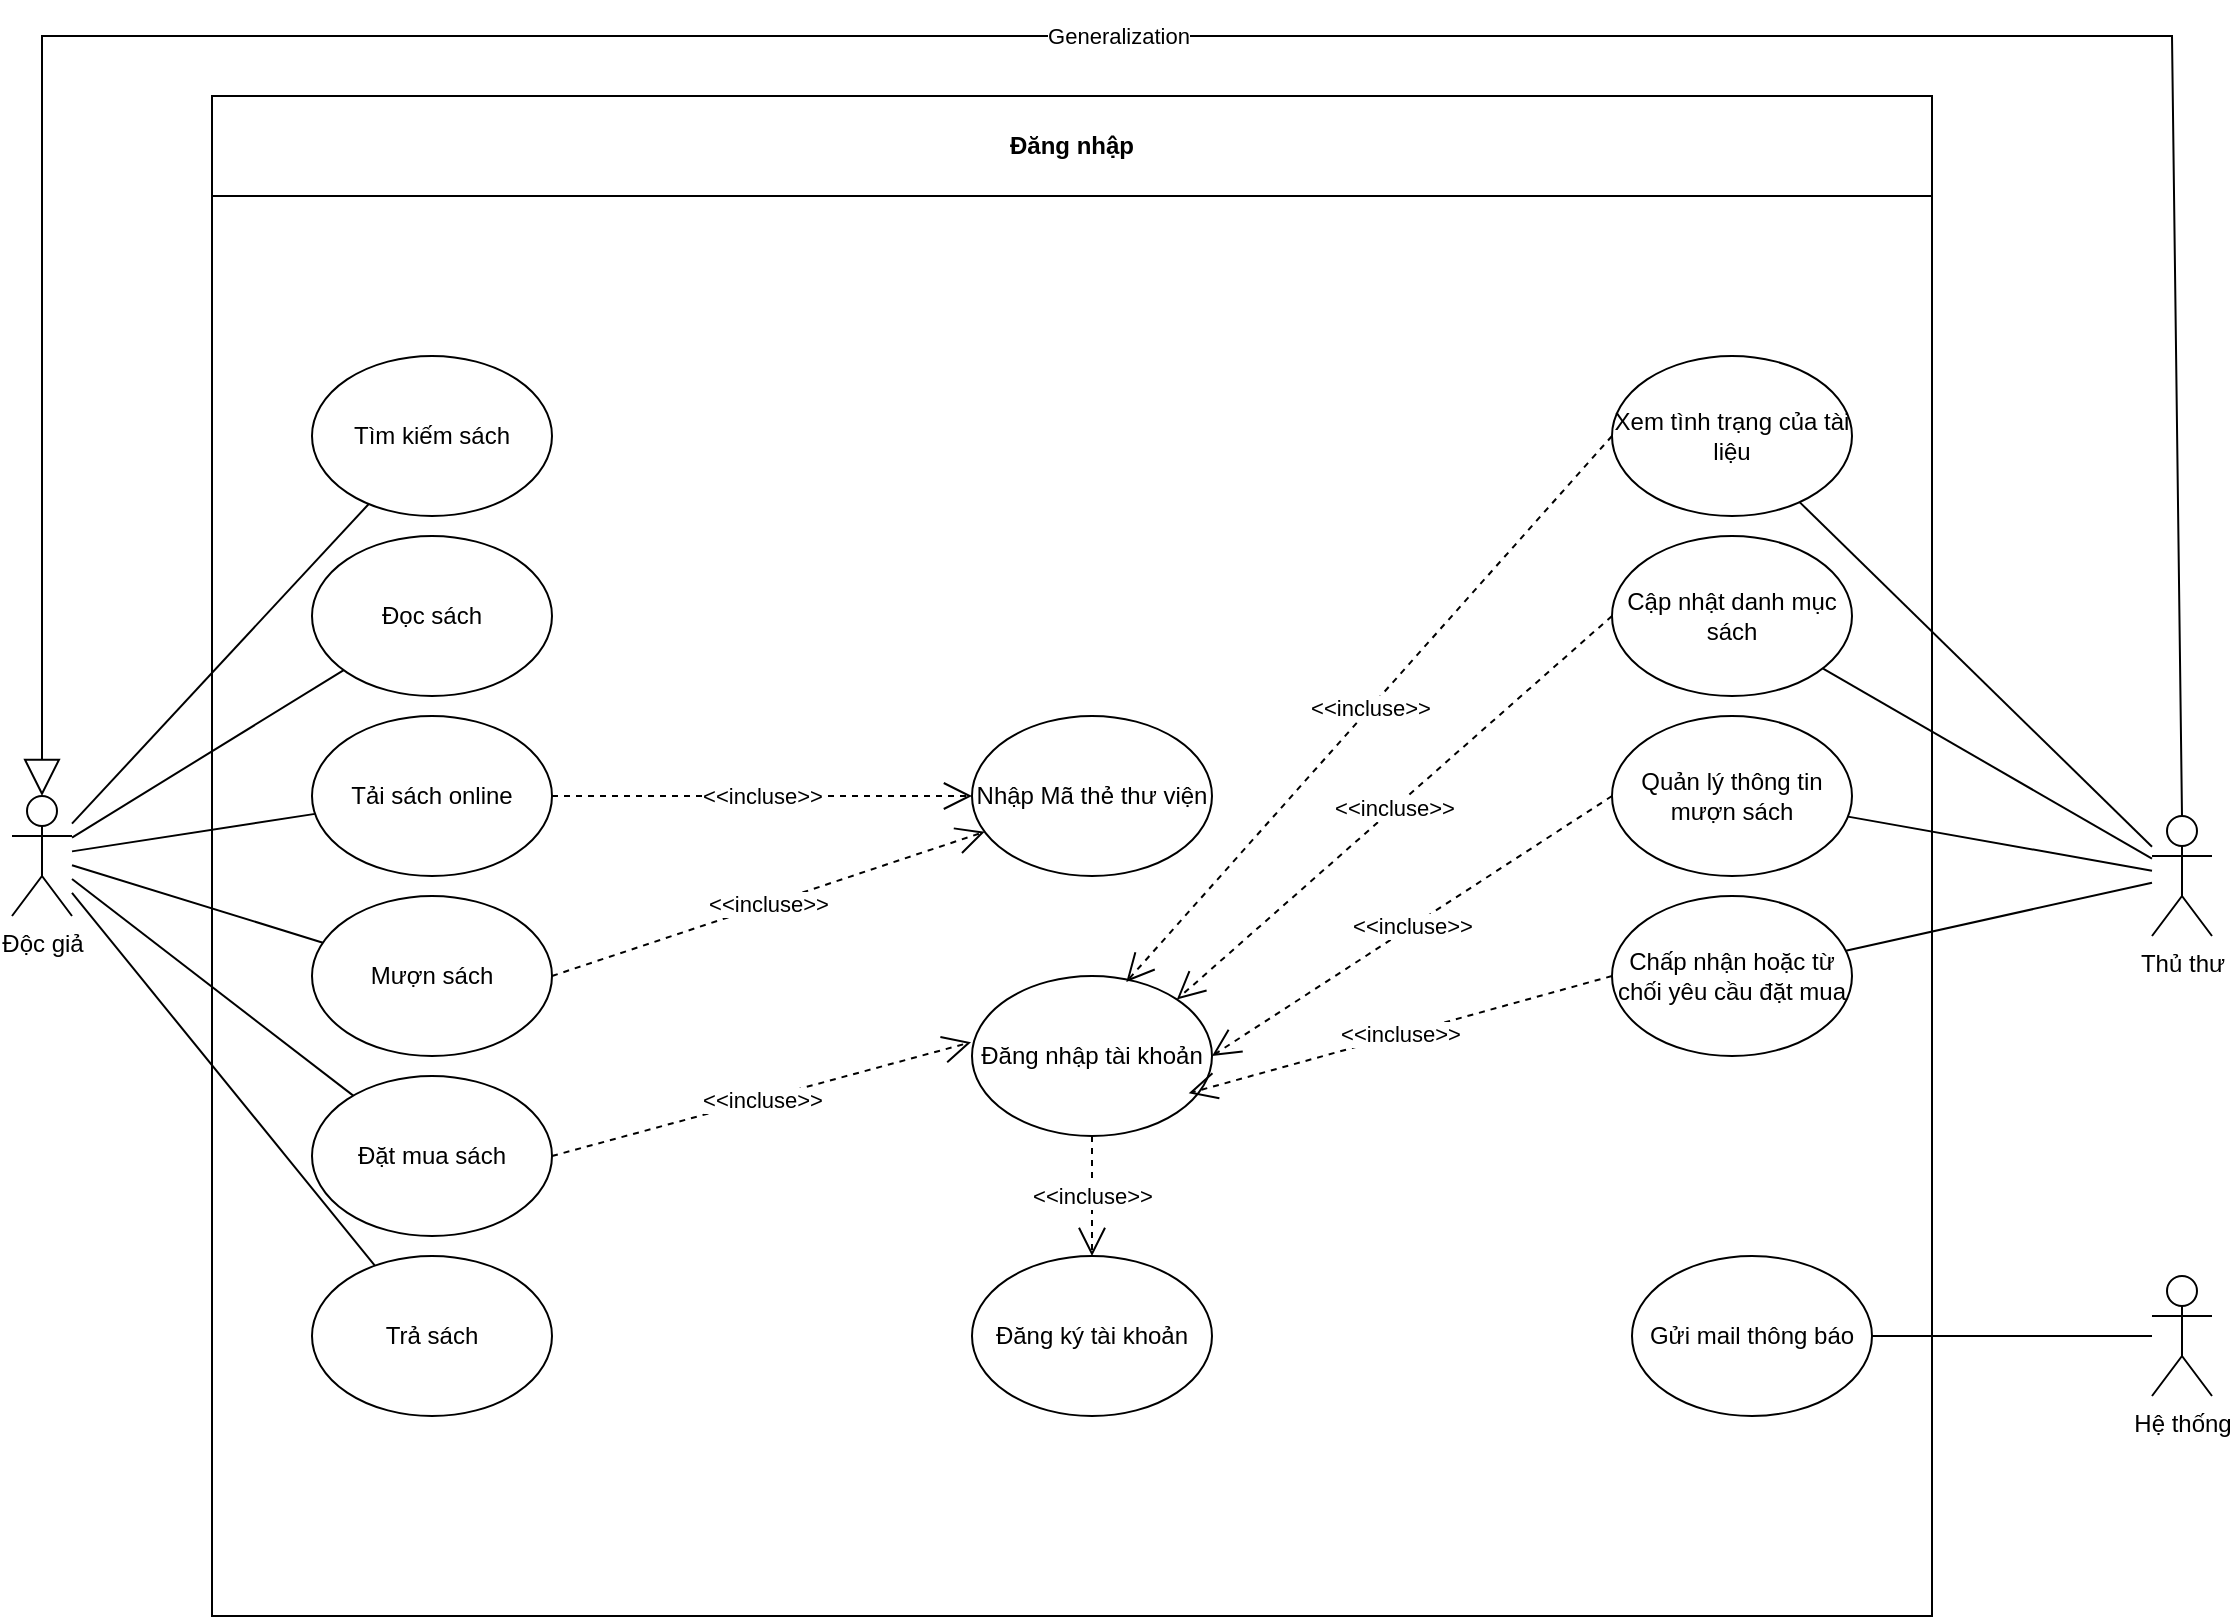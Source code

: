 <mxfile version="28.2.1">
  <diagram name="FPS_ClassDiagram" id="hXULsznZaas7fxDeIxJ4">
    <mxGraphModel dx="749" dy="526" grid="1" gridSize="10" guides="1" tooltips="1" connect="1" arrows="1" fold="1" page="1" pageScale="1" pageWidth="827" pageHeight="1169" math="0" shadow="0">
      <root>
        <mxCell id="0" />
        <mxCell id="1" parent="0" />
        <mxCell id="PP5_RmA2Se4FBZlSogjh-2" value="Độc giả" style="shape=umlActor;verticalLabelPosition=bottom;verticalAlign=top;html=1;outlineConnect=0;" parent="1" vertex="1">
          <mxGeometry x="40" y="470" width="30" height="60" as="geometry" />
        </mxCell>
        <mxCell id="PAxo4B-mzXHhQJAOQ2WM-1" value="Đăng nhập" style="swimlane;whiteSpace=wrap;html=1;startSize=50;" vertex="1" parent="1">
          <mxGeometry x="140" y="120" width="860" height="760" as="geometry" />
        </mxCell>
        <mxCell id="PAxo4B-mzXHhQJAOQ2WM-2" value="Tìm kiếm sách" style="ellipse;whiteSpace=wrap;html=1;" vertex="1" parent="1">
          <mxGeometry x="190" y="250" width="120" height="80" as="geometry" />
        </mxCell>
        <mxCell id="PAxo4B-mzXHhQJAOQ2WM-3" value="Đọc sách" style="ellipse;whiteSpace=wrap;html=1;" vertex="1" parent="1">
          <mxGeometry x="190" y="340" width="120" height="80" as="geometry" />
        </mxCell>
        <mxCell id="PAxo4B-mzXHhQJAOQ2WM-4" value="Mượn sách" style="ellipse;whiteSpace=wrap;html=1;" vertex="1" parent="1">
          <mxGeometry x="190" y="520" width="120" height="80" as="geometry" />
        </mxCell>
        <mxCell id="PAxo4B-mzXHhQJAOQ2WM-5" value="Trả sách" style="ellipse;whiteSpace=wrap;html=1;" vertex="1" parent="1">
          <mxGeometry x="190" y="700" width="120" height="80" as="geometry" />
        </mxCell>
        <mxCell id="PAxo4B-mzXHhQJAOQ2WM-6" value="Đặt mua sách" style="ellipse;whiteSpace=wrap;html=1;" vertex="1" parent="1">
          <mxGeometry x="190" y="610" width="120" height="80" as="geometry" />
        </mxCell>
        <mxCell id="PAxo4B-mzXHhQJAOQ2WM-7" value="Tải sách online" style="ellipse;whiteSpace=wrap;html=1;" vertex="1" parent="1">
          <mxGeometry x="190" y="430" width="120" height="80" as="geometry" />
        </mxCell>
        <mxCell id="PAxo4B-mzXHhQJAOQ2WM-8" value="Đăng ký tài khoản" style="ellipse;whiteSpace=wrap;html=1;" vertex="1" parent="1">
          <mxGeometry x="520" y="700" width="120" height="80" as="geometry" />
        </mxCell>
        <mxCell id="PAxo4B-mzXHhQJAOQ2WM-9" value="Đăng nhập tài khoản" style="ellipse;whiteSpace=wrap;html=1;" vertex="1" parent="1">
          <mxGeometry x="520" y="560" width="120" height="80" as="geometry" />
        </mxCell>
        <mxCell id="PAxo4B-mzXHhQJAOQ2WM-10" value="Nhập Mã thẻ thư viện" style="ellipse;whiteSpace=wrap;html=1;" vertex="1" parent="1">
          <mxGeometry x="520" y="430" width="120" height="80" as="geometry" />
        </mxCell>
        <mxCell id="PAxo4B-mzXHhQJAOQ2WM-11" value="Cập nhật danh mục sách" style="ellipse;whiteSpace=wrap;html=1;" vertex="1" parent="1">
          <mxGeometry x="840" y="340" width="120" height="80" as="geometry" />
        </mxCell>
        <mxCell id="PAxo4B-mzXHhQJAOQ2WM-12" value="Xem tình trạng của tài liệu" style="ellipse;whiteSpace=wrap;html=1;" vertex="1" parent="1">
          <mxGeometry x="840" y="250" width="120" height="80" as="geometry" />
        </mxCell>
        <mxCell id="PAxo4B-mzXHhQJAOQ2WM-13" value="Quản lý thông tin mượn sách" style="ellipse;whiteSpace=wrap;html=1;" vertex="1" parent="1">
          <mxGeometry x="840" y="430" width="120" height="80" as="geometry" />
        </mxCell>
        <mxCell id="PAxo4B-mzXHhQJAOQ2WM-14" value="Chấp nhận hoặc từ chối yêu cầu đặt mua" style="ellipse;whiteSpace=wrap;html=1;" vertex="1" parent="1">
          <mxGeometry x="840" y="520" width="120" height="80" as="geometry" />
        </mxCell>
        <mxCell id="PAxo4B-mzXHhQJAOQ2WM-15" value="Thủ thư" style="shape=umlActor;verticalLabelPosition=bottom;verticalAlign=top;html=1;outlineConnect=0;" vertex="1" parent="1">
          <mxGeometry x="1110" y="480" width="30" height="60" as="geometry" />
        </mxCell>
        <mxCell id="PAxo4B-mzXHhQJAOQ2WM-17" value="&amp;lt;&amp;lt;incluse&amp;gt;&amp;gt;" style="endArrow=open;endSize=12;dashed=1;html=1;rounded=0;entryX=0;entryY=0.5;entryDx=0;entryDy=0;exitX=1;exitY=0.5;exitDx=0;exitDy=0;" edge="1" parent="1" source="PAxo4B-mzXHhQJAOQ2WM-7" target="PAxo4B-mzXHhQJAOQ2WM-10">
          <mxGeometry width="160" relative="1" as="geometry">
            <mxPoint x="340" y="490" as="sourcePoint" />
            <mxPoint x="680" y="550" as="targetPoint" />
          </mxGeometry>
        </mxCell>
        <mxCell id="PAxo4B-mzXHhQJAOQ2WM-18" value="&amp;lt;&amp;lt;incluse&amp;gt;&amp;gt;" style="endArrow=open;endSize=12;dashed=1;html=1;rounded=0;exitX=1;exitY=0.5;exitDx=0;exitDy=0;" edge="1" parent="1" source="PAxo4B-mzXHhQJAOQ2WM-4" target="PAxo4B-mzXHhQJAOQ2WM-10">
          <mxGeometry width="160" relative="1" as="geometry">
            <mxPoint x="320" y="480" as="sourcePoint" />
            <mxPoint x="500" y="520" as="targetPoint" />
          </mxGeometry>
        </mxCell>
        <mxCell id="PAxo4B-mzXHhQJAOQ2WM-19" value="&amp;lt;&amp;lt;incluse&amp;gt;&amp;gt;" style="endArrow=open;endSize=12;dashed=1;html=1;rounded=0;exitX=1;exitY=0.5;exitDx=0;exitDy=0;entryX=-0.004;entryY=0.414;entryDx=0;entryDy=0;entryPerimeter=0;" edge="1" parent="1" source="PAxo4B-mzXHhQJAOQ2WM-6" target="PAxo4B-mzXHhQJAOQ2WM-9">
          <mxGeometry width="160" relative="1" as="geometry">
            <mxPoint x="320" y="570" as="sourcePoint" />
            <mxPoint x="536" y="498" as="targetPoint" />
          </mxGeometry>
        </mxCell>
        <mxCell id="PAxo4B-mzXHhQJAOQ2WM-20" value="&amp;lt;&amp;lt;incluse&amp;gt;&amp;gt;" style="endArrow=open;endSize=12;dashed=1;html=1;rounded=0;exitX=0.5;exitY=1;exitDx=0;exitDy=0;entryX=0.5;entryY=0;entryDx=0;entryDy=0;" edge="1" parent="1" source="PAxo4B-mzXHhQJAOQ2WM-9" target="PAxo4B-mzXHhQJAOQ2WM-8">
          <mxGeometry width="160" relative="1" as="geometry">
            <mxPoint x="320" y="660" as="sourcePoint" />
            <mxPoint x="530" y="603" as="targetPoint" />
          </mxGeometry>
        </mxCell>
        <mxCell id="PAxo4B-mzXHhQJAOQ2WM-21" value="&amp;lt;&amp;lt;incluse&amp;gt;&amp;gt;" style="endArrow=open;endSize=12;dashed=1;html=1;rounded=0;exitX=0;exitY=0.5;exitDx=0;exitDy=0;entryX=0.643;entryY=0.037;entryDx=0;entryDy=0;entryPerimeter=0;" edge="1" parent="1" source="PAxo4B-mzXHhQJAOQ2WM-12" target="PAxo4B-mzXHhQJAOQ2WM-9">
          <mxGeometry width="160" relative="1" as="geometry">
            <mxPoint x="320" y="660" as="sourcePoint" />
            <mxPoint x="530" y="603" as="targetPoint" />
          </mxGeometry>
        </mxCell>
        <mxCell id="PAxo4B-mzXHhQJAOQ2WM-22" value="&amp;lt;&amp;lt;incluse&amp;gt;&amp;gt;" style="endArrow=open;endSize=12;dashed=1;html=1;rounded=0;exitX=0;exitY=0.5;exitDx=0;exitDy=0;entryX=1;entryY=0;entryDx=0;entryDy=0;" edge="1" parent="1" source="PAxo4B-mzXHhQJAOQ2WM-11" target="PAxo4B-mzXHhQJAOQ2WM-9">
          <mxGeometry width="160" relative="1" as="geometry">
            <mxPoint x="850" y="300" as="sourcePoint" />
            <mxPoint x="607" y="573" as="targetPoint" />
          </mxGeometry>
        </mxCell>
        <mxCell id="PAxo4B-mzXHhQJAOQ2WM-23" value="&amp;lt;&amp;lt;incluse&amp;gt;&amp;gt;" style="endArrow=open;endSize=12;dashed=1;html=1;rounded=0;exitX=0;exitY=0.5;exitDx=0;exitDy=0;entryX=1;entryY=0.5;entryDx=0;entryDy=0;" edge="1" parent="1" source="PAxo4B-mzXHhQJAOQ2WM-13" target="PAxo4B-mzXHhQJAOQ2WM-9">
          <mxGeometry width="160" relative="1" as="geometry">
            <mxPoint x="850" y="390" as="sourcePoint" />
            <mxPoint x="632" y="582" as="targetPoint" />
          </mxGeometry>
        </mxCell>
        <mxCell id="PAxo4B-mzXHhQJAOQ2WM-24" value="&amp;lt;&amp;lt;incluse&amp;gt;&amp;gt;" style="endArrow=open;endSize=12;dashed=1;html=1;rounded=0;exitX=0;exitY=0.5;exitDx=0;exitDy=0;entryX=0.903;entryY=0.733;entryDx=0;entryDy=0;entryPerimeter=0;" edge="1" parent="1" source="PAxo4B-mzXHhQJAOQ2WM-14" target="PAxo4B-mzXHhQJAOQ2WM-9">
          <mxGeometry width="160" relative="1" as="geometry">
            <mxPoint x="850" y="480" as="sourcePoint" />
            <mxPoint x="650" y="610" as="targetPoint" />
          </mxGeometry>
        </mxCell>
        <mxCell id="PAxo4B-mzXHhQJAOQ2WM-25" value="" style="endArrow=none;html=1;rounded=0;" edge="1" parent="1" source="PAxo4B-mzXHhQJAOQ2WM-2" target="PP5_RmA2Se4FBZlSogjh-2">
          <mxGeometry width="50" height="50" relative="1" as="geometry">
            <mxPoint x="630" y="480" as="sourcePoint" />
            <mxPoint x="680" y="430" as="targetPoint" />
          </mxGeometry>
        </mxCell>
        <mxCell id="PAxo4B-mzXHhQJAOQ2WM-26" value="" style="endArrow=none;html=1;rounded=0;" edge="1" parent="1" source="PAxo4B-mzXHhQJAOQ2WM-3" target="PP5_RmA2Se4FBZlSogjh-2">
          <mxGeometry width="50" height="50" relative="1" as="geometry">
            <mxPoint x="228" y="334" as="sourcePoint" />
            <mxPoint x="80" y="494" as="targetPoint" />
          </mxGeometry>
        </mxCell>
        <mxCell id="PAxo4B-mzXHhQJAOQ2WM-27" value="" style="endArrow=none;html=1;rounded=0;" edge="1" parent="1" source="PAxo4B-mzXHhQJAOQ2WM-7" target="PP5_RmA2Se4FBZlSogjh-2">
          <mxGeometry width="50" height="50" relative="1" as="geometry">
            <mxPoint x="216" y="417" as="sourcePoint" />
            <mxPoint x="80" y="501" as="targetPoint" />
          </mxGeometry>
        </mxCell>
        <mxCell id="PAxo4B-mzXHhQJAOQ2WM-28" value="" style="endArrow=none;html=1;rounded=0;" edge="1" parent="1" source="PAxo4B-mzXHhQJAOQ2WM-4" target="PP5_RmA2Se4FBZlSogjh-2">
          <mxGeometry width="50" height="50" relative="1" as="geometry">
            <mxPoint x="202" y="489" as="sourcePoint" />
            <mxPoint x="80" y="508" as="targetPoint" />
          </mxGeometry>
        </mxCell>
        <mxCell id="PAxo4B-mzXHhQJAOQ2WM-29" value="" style="endArrow=none;html=1;rounded=0;" edge="1" parent="1" source="PAxo4B-mzXHhQJAOQ2WM-6" target="PP5_RmA2Se4FBZlSogjh-2">
          <mxGeometry width="50" height="50" relative="1" as="geometry">
            <mxPoint x="205" y="553" as="sourcePoint" />
            <mxPoint x="80" y="515" as="targetPoint" />
          </mxGeometry>
        </mxCell>
        <mxCell id="PAxo4B-mzXHhQJAOQ2WM-31" value="" style="endArrow=none;html=1;rounded=0;" edge="1" parent="1" source="PAxo4B-mzXHhQJAOQ2WM-5" target="PP5_RmA2Se4FBZlSogjh-2">
          <mxGeometry width="50" height="50" relative="1" as="geometry">
            <mxPoint x="221" y="630" as="sourcePoint" />
            <mxPoint x="80" y="522" as="targetPoint" />
          </mxGeometry>
        </mxCell>
        <mxCell id="PAxo4B-mzXHhQJAOQ2WM-32" value="" style="endArrow=none;html=1;rounded=0;" edge="1" parent="1" source="PAxo4B-mzXHhQJAOQ2WM-15" target="PAxo4B-mzXHhQJAOQ2WM-12">
          <mxGeometry width="50" height="50" relative="1" as="geometry">
            <mxPoint x="1070" y="560" as="sourcePoint" />
            <mxPoint x="970" y="410" as="targetPoint" />
          </mxGeometry>
        </mxCell>
        <mxCell id="PAxo4B-mzXHhQJAOQ2WM-33" value="" style="endArrow=none;html=1;rounded=0;" edge="1" parent="1" source="PAxo4B-mzXHhQJAOQ2WM-15" target="PAxo4B-mzXHhQJAOQ2WM-11">
          <mxGeometry width="50" height="50" relative="1" as="geometry">
            <mxPoint x="1120" y="505" as="sourcePoint" />
            <mxPoint x="944" y="333" as="targetPoint" />
          </mxGeometry>
        </mxCell>
        <mxCell id="PAxo4B-mzXHhQJAOQ2WM-34" value="" style="endArrow=none;html=1;rounded=0;" edge="1" parent="1" source="PAxo4B-mzXHhQJAOQ2WM-15" target="PAxo4B-mzXHhQJAOQ2WM-13">
          <mxGeometry width="50" height="50" relative="1" as="geometry">
            <mxPoint x="1070" y="580" as="sourcePoint" />
            <mxPoint x="955" y="416" as="targetPoint" />
          </mxGeometry>
        </mxCell>
        <mxCell id="PAxo4B-mzXHhQJAOQ2WM-35" value="" style="endArrow=none;html=1;rounded=0;" edge="1" parent="1" source="PAxo4B-mzXHhQJAOQ2WM-15" target="PAxo4B-mzXHhQJAOQ2WM-14">
          <mxGeometry width="50" height="50" relative="1" as="geometry">
            <mxPoint x="1080" y="590" as="sourcePoint" />
            <mxPoint x="968" y="490" as="targetPoint" />
          </mxGeometry>
        </mxCell>
        <mxCell id="PAxo4B-mzXHhQJAOQ2WM-36" value="Hệ thống" style="shape=umlActor;verticalLabelPosition=bottom;verticalAlign=top;html=1;outlineConnect=0;" vertex="1" parent="1">
          <mxGeometry x="1110" y="710" width="30" height="60" as="geometry" />
        </mxCell>
        <mxCell id="PAxo4B-mzXHhQJAOQ2WM-37" value="Gửi mail thông báo" style="ellipse;whiteSpace=wrap;html=1;" vertex="1" parent="1">
          <mxGeometry x="850" y="700" width="120" height="80" as="geometry" />
        </mxCell>
        <mxCell id="PAxo4B-mzXHhQJAOQ2WM-38" value="" style="endArrow=none;html=1;rounded=0;" edge="1" parent="1" source="PAxo4B-mzXHhQJAOQ2WM-36" target="PAxo4B-mzXHhQJAOQ2WM-37">
          <mxGeometry width="50" height="50" relative="1" as="geometry">
            <mxPoint x="1050" y="820" as="sourcePoint" />
            <mxPoint x="1000" y="830" as="targetPoint" />
          </mxGeometry>
        </mxCell>
        <mxCell id="PAxo4B-mzXHhQJAOQ2WM-40" value="Generalization" style="endArrow=block;endSize=16;endFill=0;html=1;rounded=0;entryX=0.5;entryY=0;entryDx=0;entryDy=0;entryPerimeter=0;exitX=0.5;exitY=0;exitDx=0;exitDy=0;exitPerimeter=0;" edge="1" parent="1" source="PAxo4B-mzXHhQJAOQ2WM-15" target="PP5_RmA2Se4FBZlSogjh-2">
          <mxGeometry width="160" relative="1" as="geometry">
            <mxPoint x="730" y="450" as="sourcePoint" />
            <mxPoint x="570" y="450" as="targetPoint" />
            <Array as="points">
              <mxPoint x="1120" y="90" />
              <mxPoint x="55" y="90" />
            </Array>
          </mxGeometry>
        </mxCell>
      </root>
    </mxGraphModel>
  </diagram>
</mxfile>
